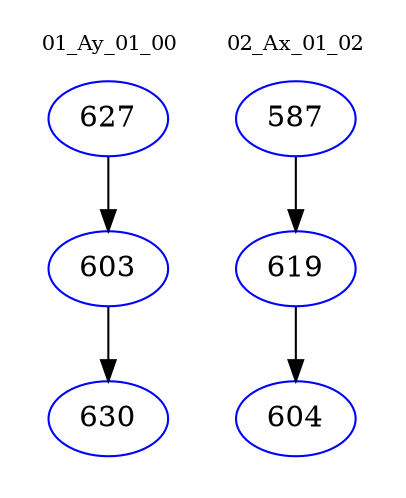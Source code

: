 digraph{
subgraph cluster_0 {
color = white
label = "01_Ay_01_00";
fontsize=10;
T0_627 [label="627", color="blue"]
T0_627 -> T0_603 [color="black"]
T0_603 [label="603", color="blue"]
T0_603 -> T0_630 [color="black"]
T0_630 [label="630", color="blue"]
}
subgraph cluster_1 {
color = white
label = "02_Ax_01_02";
fontsize=10;
T1_587 [label="587", color="blue"]
T1_587 -> T1_619 [color="black"]
T1_619 [label="619", color="blue"]
T1_619 -> T1_604 [color="black"]
T1_604 [label="604", color="blue"]
}
}
